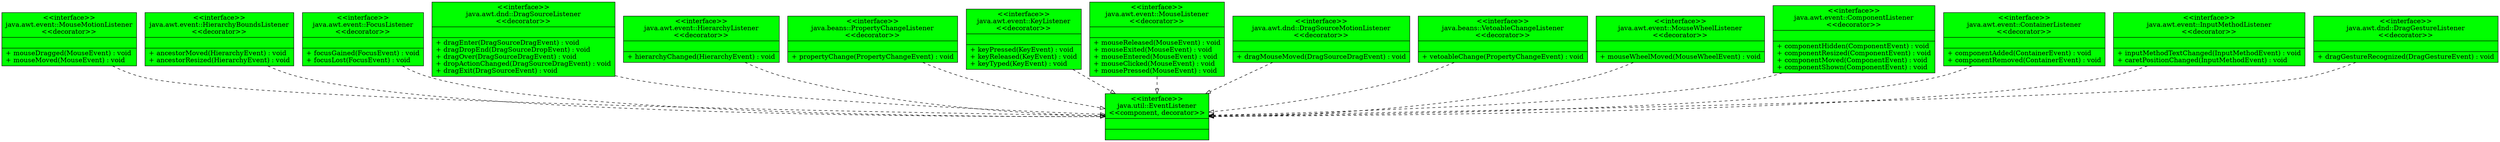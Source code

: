 digraph G{
	node [shape = "record"]
javaawteventMouseMotionListener [
	label = "{\<\<interface\>\>\njava.awt.event::MouseMotionListener\n\<\<decorator\>\>|
	|
	+ mouseDragged(MouseEvent) : void\l
	+ mouseMoved(MouseEvent) : void\l
	}"
	style = "filled"
fillcolor = "green"]
javautilEventListener [
	label = "{\<\<interface\>\>\njava.util::EventListener\n\<\<component, decorator\>\>|
	|
	}"
	style = "filled"
fillcolor = "green"]
javaawteventHierarchyBoundsListener [
	label = "{\<\<interface\>\>\njava.awt.event::HierarchyBoundsListener\n\<\<decorator\>\>|
	|
	+ ancestorMoved(HierarchyEvent) : void\l
	+ ancestorResized(HierarchyEvent) : void\l
	}"
	style = "filled"
fillcolor = "green"]
javaawteventFocusListener [
	label = "{\<\<interface\>\>\njava.awt.event::FocusListener\n\<\<decorator\>\>|
	|
	+ focusGained(FocusEvent) : void\l
	+ focusLost(FocusEvent) : void\l
	}"
	style = "filled"
fillcolor = "green"]
javaawtdndDragSourceListener [
	label = "{\<\<interface\>\>\njava.awt.dnd::DragSourceListener\n\<\<decorator\>\>|
	|
	+ dragEnter(DragSourceDragEvent) : void\l
	+ dragDropEnd(DragSourceDropEvent) : void\l
	+ dragOver(DragSourceDragEvent) : void\l
	+ dropActionChanged(DragSourceDragEvent) : void\l
	+ dragExit(DragSourceEvent) : void\l
	}"
	style = "filled"
fillcolor = "green"]
javaawteventHierarchyListener [
	label = "{\<\<interface\>\>\njava.awt.event::HierarchyListener\n\<\<decorator\>\>|
	|
	+ hierarchyChanged(HierarchyEvent) : void\l
	}"
	style = "filled"
fillcolor = "green"]
javabeansPropertyChangeListener [
	label = "{\<\<interface\>\>\njava.beans::PropertyChangeListener\n\<\<decorator\>\>|
	|
	+ propertyChange(PropertyChangeEvent) : void\l
	}"
	style = "filled"
fillcolor = "green"]
javaawteventKeyListener [
	label = "{\<\<interface\>\>\njava.awt.event::KeyListener\n\<\<decorator\>\>|
	|
	+ keyPressed(KeyEvent) : void\l
	+ keyReleased(KeyEvent) : void\l
	+ keyTyped(KeyEvent) : void\l
	}"
	style = "filled"
fillcolor = "green"]
javaawteventMouseListener [
	label = "{\<\<interface\>\>\njava.awt.event::MouseListener\n\<\<decorator\>\>|
	|
	+ mouseReleased(MouseEvent) : void\l
	+ mouseExited(MouseEvent) : void\l
	+ mouseEntered(MouseEvent) : void\l
	+ mouseClicked(MouseEvent) : void\l
	+ mousePressed(MouseEvent) : void\l
	}"
	style = "filled"
fillcolor = "green"]
javaawtdndDragSourceMotionListener [
	label = "{\<\<interface\>\>\njava.awt.dnd::DragSourceMotionListener\n\<\<decorator\>\>|
	|
	+ dragMouseMoved(DragSourceDragEvent) : void\l
	}"
	style = "filled"
fillcolor = "green"]
javabeansVetoableChangeListener [
	label = "{\<\<interface\>\>\njava.beans::VetoableChangeListener\n\<\<decorator\>\>|
	|
	+ vetoableChange(PropertyChangeEvent) : void\l
	}"
	style = "filled"
fillcolor = "green"]
javaawteventMouseWheelListener [
	label = "{\<\<interface\>\>\njava.awt.event::MouseWheelListener\n\<\<decorator\>\>|
	|
	+ mouseWheelMoved(MouseWheelEvent) : void\l
	}"
	style = "filled"
fillcolor = "green"]
javaawteventComponentListener [
	label = "{\<\<interface\>\>\njava.awt.event::ComponentListener\n\<\<decorator\>\>|
	|
	+ componentHidden(ComponentEvent) : void\l
	+ componentResized(ComponentEvent) : void\l
	+ componentMoved(ComponentEvent) : void\l
	+ componentShown(ComponentEvent) : void\l
	}"
	style = "filled"
fillcolor = "green"]
javaawteventContainerListener [
	label = "{\<\<interface\>\>\njava.awt.event::ContainerListener\n\<\<decorator\>\>|
	|
	+ componentAdded(ContainerEvent) : void\l
	+ componentRemoved(ContainerEvent) : void\l
	}"
	style = "filled"
fillcolor = "green"]
javaawteventInputMethodListener [
	label = "{\<\<interface\>\>\njava.awt.event::InputMethodListener\n\<\<decorator\>\>|
	|
	+ inputMethodTextChanged(InputMethodEvent) : void\l
	+ caretPositionChanged(InputMethodEvent) : void\l
	}"
	style = "filled"
fillcolor = "green"]
javaawtdndDragGestureListener [
	label = "{\<\<interface\>\>\njava.awt.dnd::DragGestureListener\n\<\<decorator\>\>|
	|
	+ dragGestureRecognized(DragGestureEvent) : void\l
	}"
	style = "filled"
fillcolor = "green"]
	edge [style = "dashed"] [arrowhead = "empty"]
	[label = ""]javaawteventMouseMotionListener->javautilEventListener
	edge [style = "dashed"] [arrowhead = "empty"]
	[label = ""]javaawteventHierarchyBoundsListener->javautilEventListener
	edge [style = "dashed"] [arrowhead = "empty"]
	[label = ""]javaawteventFocusListener->javautilEventListener
	edge [style = "dashed"] [arrowhead = "empty"]
	[label = ""]javaawtdndDragSourceListener->javautilEventListener
	edge [style = "dashed"] [arrowhead = "empty"]
	[label = ""]javaawteventHierarchyListener->javautilEventListener
	edge [style = "dashed"] [arrowhead = "empty"]
	[label = ""]javabeansPropertyChangeListener->javautilEventListener
	edge [style = "dashed"] [arrowhead = "empty"]
	[label = ""]javaawteventKeyListener->javautilEventListener
	edge [style = "dashed"] [arrowhead = "empty"]
	[label = ""]javaawteventMouseListener->javautilEventListener
	edge [style = "dashed"] [arrowhead = "empty"]
	[label = ""]javaawtdndDragSourceMotionListener->javautilEventListener
	edge [style = "dashed"] [arrowhead = "empty"]
	[label = ""]javabeansVetoableChangeListener->javautilEventListener
	edge [style = "dashed"] [arrowhead = "empty"]
	[label = ""]javaawteventMouseWheelListener->javautilEventListener
	edge [style = "dashed"] [arrowhead = "empty"]
	[label = ""]javaawteventComponentListener->javautilEventListener
	edge [style = "dashed"] [arrowhead = "empty"]
	[label = ""]javaawteventContainerListener->javautilEventListener
	edge [style = "dashed"] [arrowhead = "empty"]
	[label = ""]javaawteventInputMethodListener->javautilEventListener
	edge [style = "dashed"] [arrowhead = "empty"]
	[label = ""]javaawtdndDragGestureListener->javautilEventListener
}